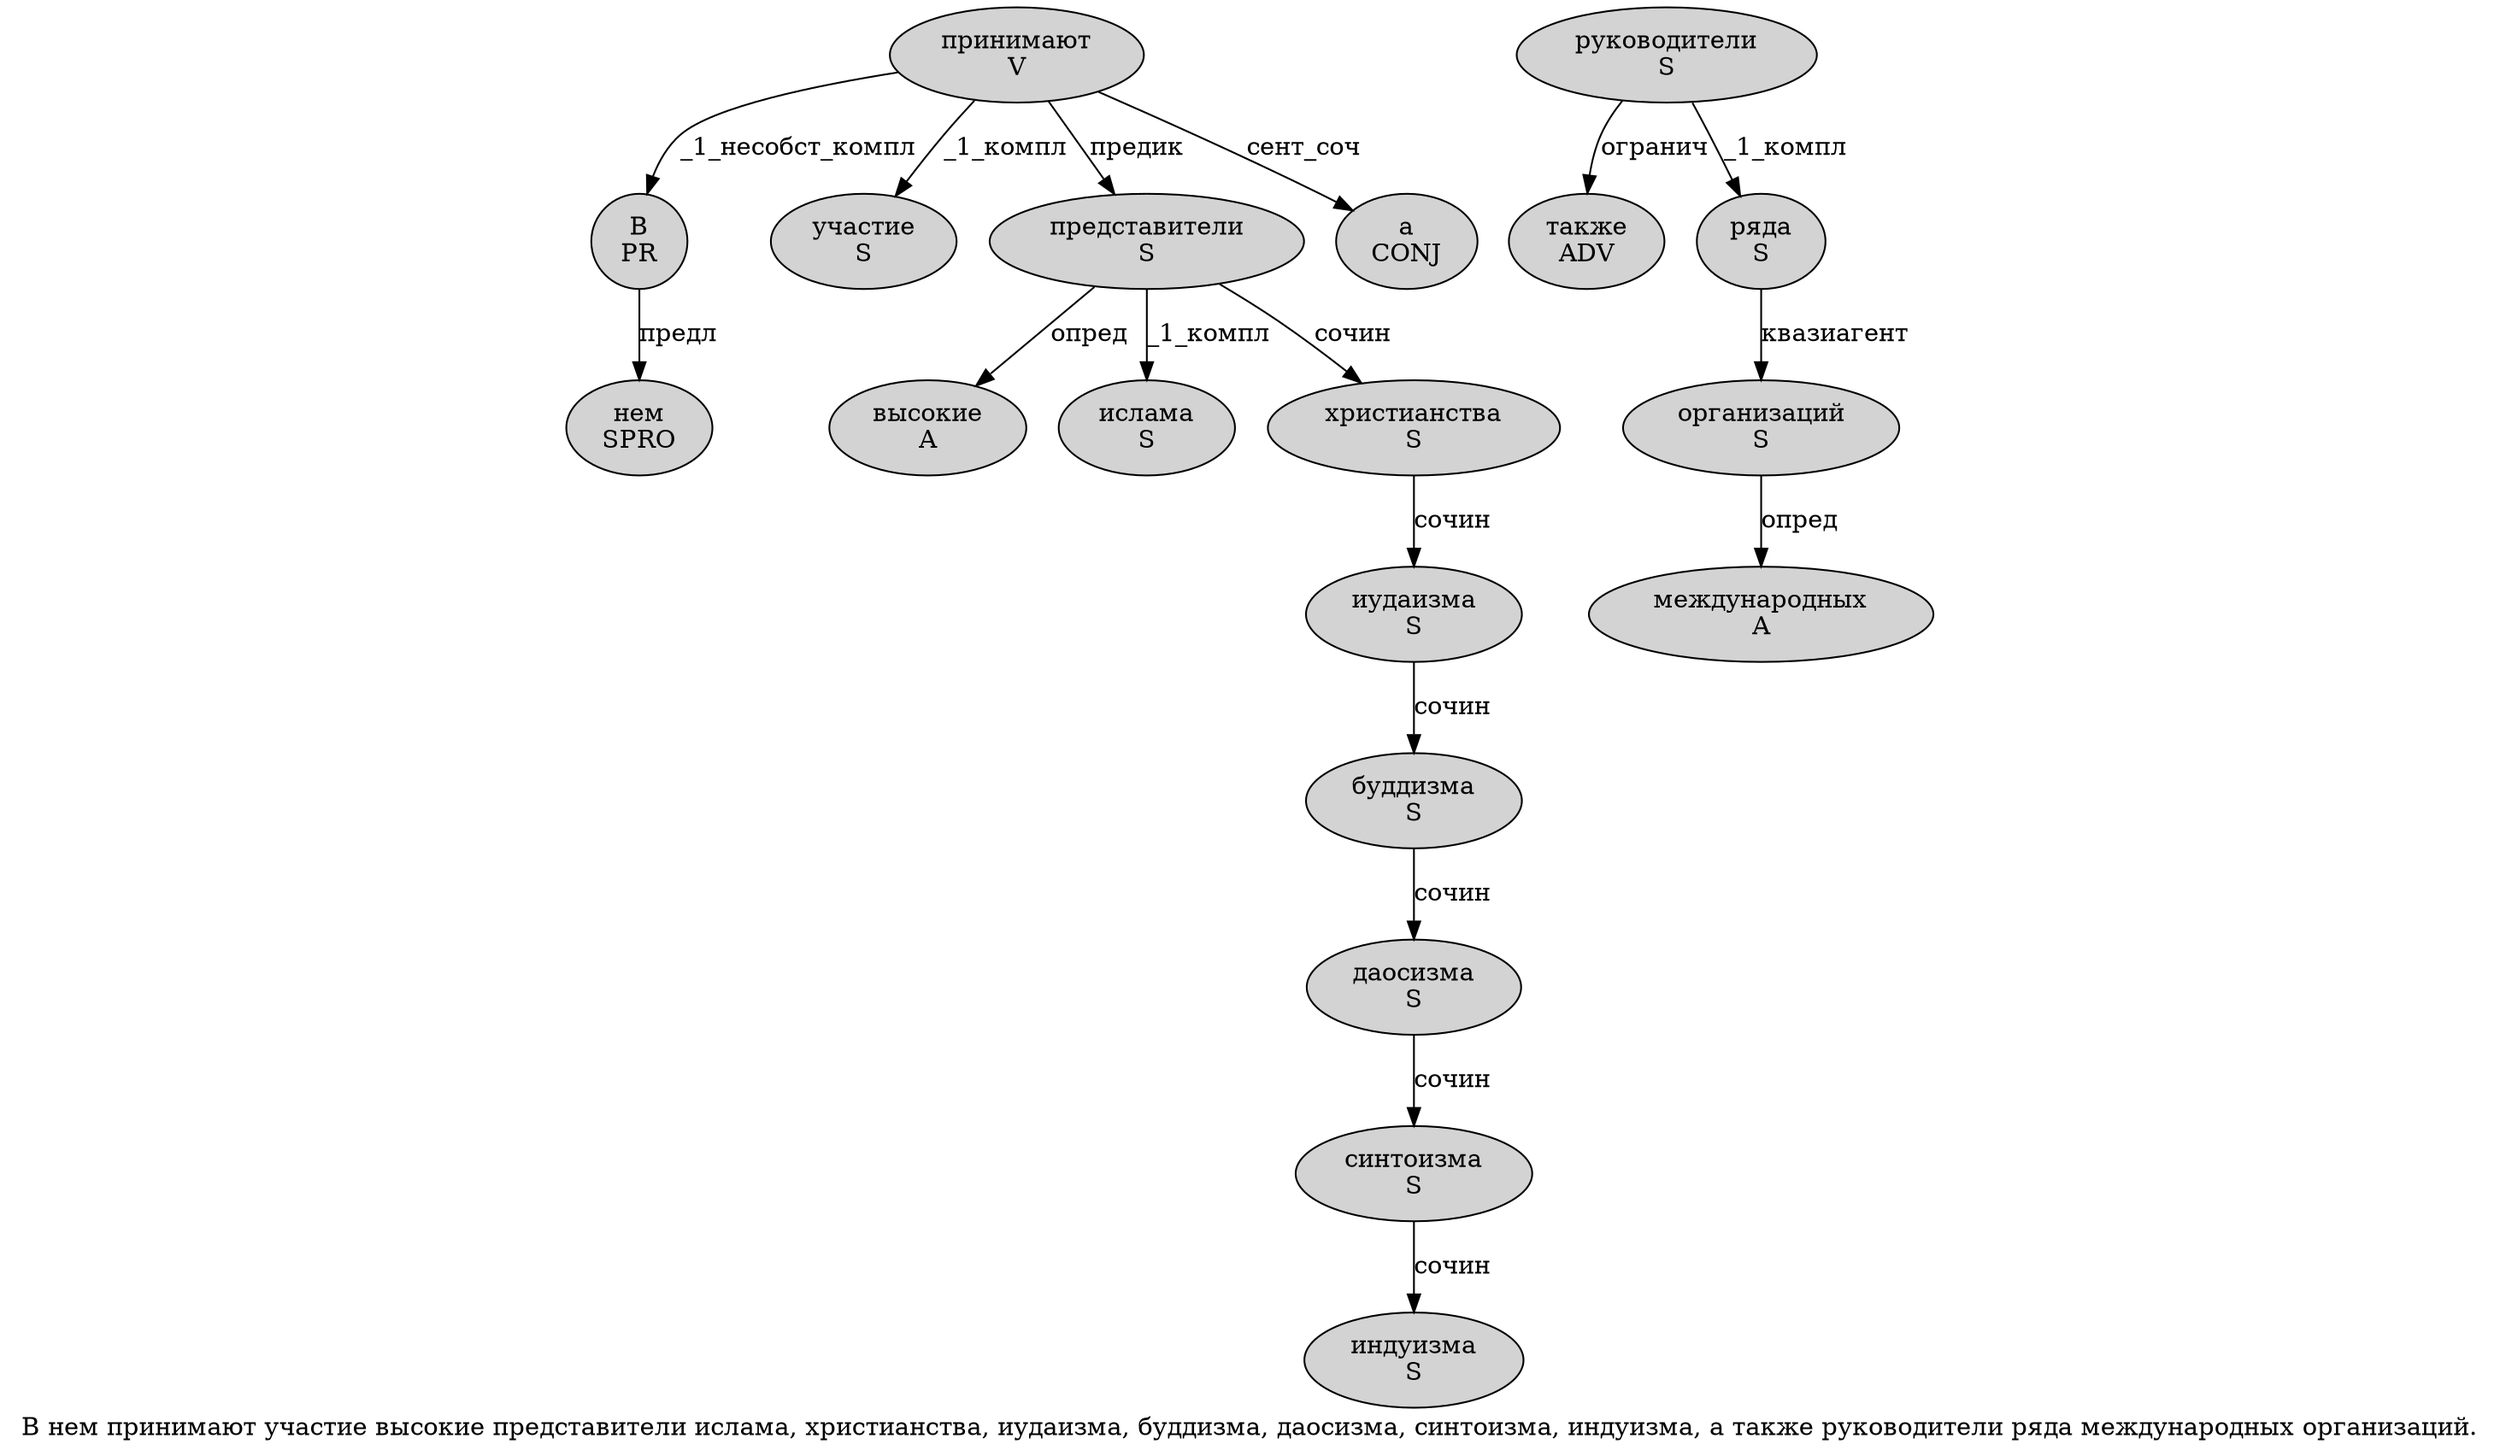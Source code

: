 digraph SENTENCE_776 {
	graph [label="В нем принимают участие высокие представители ислама, христианства, иудаизма, буддизма, даосизма, синтоизма, индуизма, а также руководители ряда международных организаций."]
	node [style=filled]
		0 [label="В
PR" color="" fillcolor=lightgray penwidth=1 shape=ellipse]
		1 [label="нем
SPRO" color="" fillcolor=lightgray penwidth=1 shape=ellipse]
		2 [label="принимают
V" color="" fillcolor=lightgray penwidth=1 shape=ellipse]
		3 [label="участие
S" color="" fillcolor=lightgray penwidth=1 shape=ellipse]
		4 [label="высокие
A" color="" fillcolor=lightgray penwidth=1 shape=ellipse]
		5 [label="представители
S" color="" fillcolor=lightgray penwidth=1 shape=ellipse]
		6 [label="ислама
S" color="" fillcolor=lightgray penwidth=1 shape=ellipse]
		8 [label="христианства
S" color="" fillcolor=lightgray penwidth=1 shape=ellipse]
		10 [label="иудаизма
S" color="" fillcolor=lightgray penwidth=1 shape=ellipse]
		12 [label="буддизма
S" color="" fillcolor=lightgray penwidth=1 shape=ellipse]
		14 [label="даосизма
S" color="" fillcolor=lightgray penwidth=1 shape=ellipse]
		16 [label="синтоизма
S" color="" fillcolor=lightgray penwidth=1 shape=ellipse]
		18 [label="индуизма
S" color="" fillcolor=lightgray penwidth=1 shape=ellipse]
		20 [label="а
CONJ" color="" fillcolor=lightgray penwidth=1 shape=ellipse]
		21 [label="также
ADV" color="" fillcolor=lightgray penwidth=1 shape=ellipse]
		22 [label="руководители
S" color="" fillcolor=lightgray penwidth=1 shape=ellipse]
		23 [label="ряда
S" color="" fillcolor=lightgray penwidth=1 shape=ellipse]
		24 [label="международных
A" color="" fillcolor=lightgray penwidth=1 shape=ellipse]
		25 [label="организаций
S" color="" fillcolor=lightgray penwidth=1 shape=ellipse]
			8 -> 10 [label="сочин"]
			12 -> 14 [label="сочин"]
			14 -> 16 [label="сочин"]
			25 -> 24 [label="опред"]
			23 -> 25 [label="квазиагент"]
			10 -> 12 [label="сочин"]
			2 -> 0 [label="_1_несобст_компл"]
			2 -> 3 [label="_1_компл"]
			2 -> 5 [label="предик"]
			2 -> 20 [label="сент_соч"]
			22 -> 21 [label="огранич"]
			22 -> 23 [label="_1_компл"]
			0 -> 1 [label="предл"]
			16 -> 18 [label="сочин"]
			5 -> 4 [label="опред"]
			5 -> 6 [label="_1_компл"]
			5 -> 8 [label="сочин"]
}